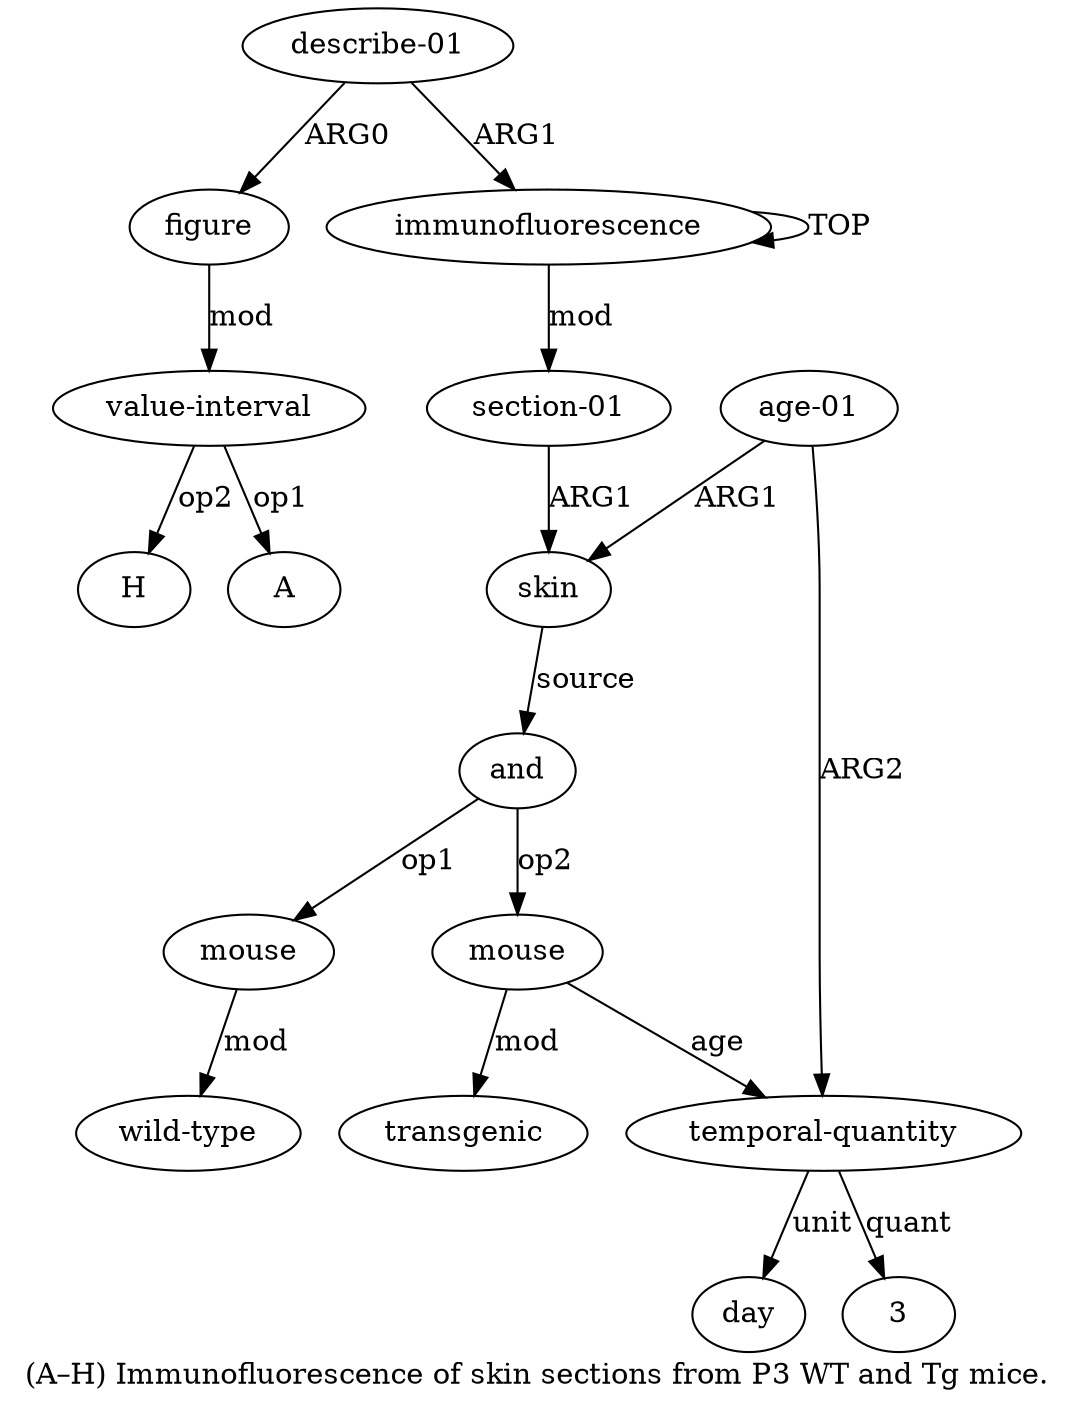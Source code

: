 digraph  {
	graph [label="(A–H) Immunofluorescence of skin sections from P3 WT and Tg mice."];
	node [label="\N"];
	"a13 H"	 [color=black,
		gold_ind=-1,
		gold_label=H,
		label=H,
		test_ind=-1,
		test_label=H];
	a11	 [color=black,
		gold_ind=11,
		gold_label="describe-01",
		label="describe-01",
		test_ind=11,
		test_label="describe-01"];
	a12	 [color=black,
		gold_ind=12,
		gold_label=figure,
		label=figure,
		test_ind=12,
		test_label=figure];
	a11 -> a12 [key=0,
	color=black,
	gold_label=ARG0,
	label=ARG0,
	test_label=ARG0];
a0 [color=black,
	gold_ind=0,
	gold_label=immunofluorescence,
	label=immunofluorescence,
	test_ind=0,
	test_label=immunofluorescence];
a11 -> a0 [key=0,
color=black,
gold_label=ARG1,
label=ARG1,
test_label=ARG1];
a10 [color=black,
gold_ind=10,
gold_label=day,
label=day,
test_ind=10,
test_label=day];
a13 [color=black,
gold_ind=13,
gold_label="value-interval",
label="value-interval",
test_ind=13,
test_label="value-interval"];
a13 -> "a13 H" [key=0,
color=black,
gold_label=op2,
label=op2,
test_label=op2];
"a13 A" [color=black,
gold_ind=-1,
gold_label=A,
label=A,
test_ind=-1,
test_label=A];
a13 -> "a13 A" [key=0,
color=black,
gold_label=op1,
label=op1,
test_label=op1];
a12 -> a13 [key=0,
color=black,
gold_label=mod,
label=mod,
test_label=mod];
a1 [color=black,
gold_ind=1,
gold_label="section-01",
label="section-01",
test_ind=1,
test_label="section-01"];
a2 [color=black,
gold_ind=2,
gold_label=skin,
label=skin,
test_ind=2,
test_label=skin];
a1 -> a2 [key=0,
color=black,
gold_label=ARG1,
label=ARG1,
test_label=ARG1];
a0 -> a1 [key=0,
color=black,
gold_label=mod,
label=mod,
test_label=mod];
a0 -> a0 [key=0,
color=black,
gold_label=TOP,
label=TOP,
test_label=TOP];
a3 [color=black,
gold_ind=3,
gold_label=and,
label=and,
test_ind=3,
test_label=and];
a4 [color=black,
gold_ind=4,
gold_label=mouse,
label=mouse,
test_ind=4,
test_label=mouse];
a3 -> a4 [key=0,
color=black,
gold_label=op1,
label=op1,
test_label=op1];
a6 [color=black,
gold_ind=6,
gold_label=mouse,
label=mouse,
test_ind=6,
test_label=mouse];
a3 -> a6 [key=0,
color=black,
gold_label=op2,
label=op2,
test_label=op2];
a2 -> a3 [key=0,
color=black,
gold_label=source,
label=source,
test_label=source];
a5 [color=black,
gold_ind=5,
gold_label="wild-type",
label="wild-type",
test_ind=5,
test_label="wild-type"];
a4 -> a5 [key=0,
color=black,
gold_label=mod,
label=mod,
test_label=mod];
a7 [color=black,
gold_ind=7,
gold_label=transgenic,
label=transgenic,
test_ind=7,
test_label=transgenic];
a6 -> a7 [key=0,
color=black,
gold_label=mod,
label=mod,
test_label=mod];
a9 [color=black,
gold_ind=9,
gold_label="temporal-quantity",
label="temporal-quantity",
test_ind=9,
test_label="temporal-quantity"];
a6 -> a9 [key=0,
color=black,
gold_label=age,
label=age,
test_label=age];
a9 -> a10 [key=0,
color=black,
gold_label=unit,
label=unit,
test_label=unit];
"a9 3" [color=black,
gold_ind=-1,
gold_label=3,
label=3,
test_ind=-1,
test_label=3];
a9 -> "a9 3" [key=0,
color=black,
gold_label=quant,
label=quant,
test_label=quant];
a8 [color=black,
gold_ind=8,
gold_label="age-01",
label="age-01",
test_ind=8,
test_label="age-01"];
a8 -> a2 [key=0,
color=black,
gold_label=ARG1,
label=ARG1,
test_label=ARG1];
a8 -> a9 [key=0,
color=black,
gold_label=ARG2,
label=ARG2,
test_label=ARG2];
}
